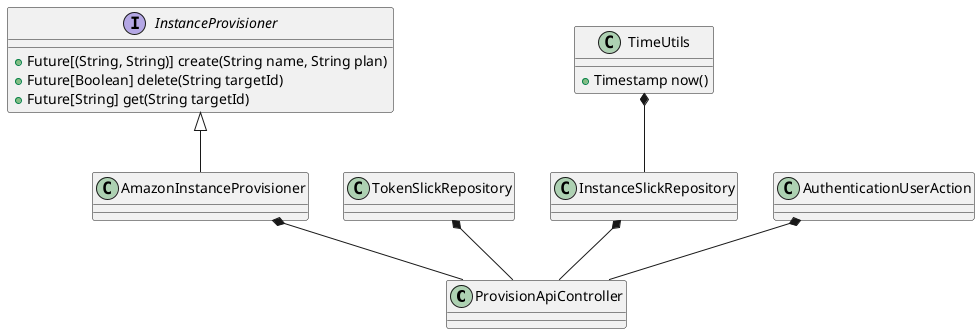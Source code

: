 @startuml

class ProvisionApiController

class AmazonInstanceProvisioner

interface InstanceProvisioner {
  + Future[(String, String)] create(String name, String plan)
  + Future[Boolean] delete(String targetId)
  + Future[String] get(String targetId)
}

class TokenSlickRepository

class InstanceSlickRepository

class AuthenticationUserAction

class TimeUtils {
  + Timestamp now()
}

InstanceProvisioner <|-- AmazonInstanceProvisioner

AmazonInstanceProvisioner *-- ProvisionApiController
InstanceSlickRepository *-- ProvisionApiController
TokenSlickRepository *-- ProvisionApiController
AuthenticationUserAction *-- ProvisionApiController

TimeUtils *-- InstanceSlickRepository
@enduml
